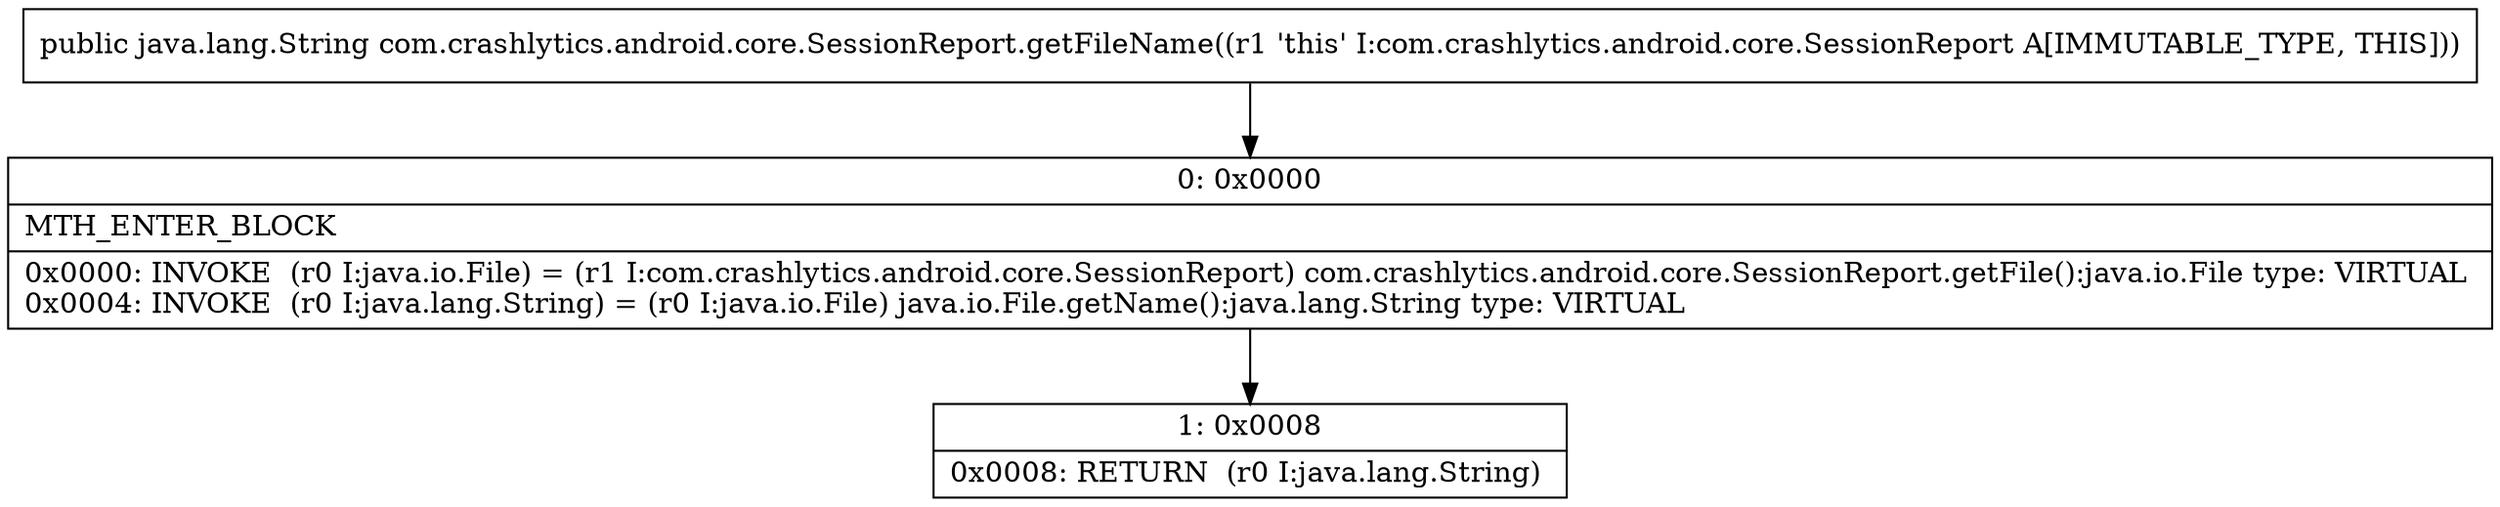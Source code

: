 digraph "CFG forcom.crashlytics.android.core.SessionReport.getFileName()Ljava\/lang\/String;" {
Node_0 [shape=record,label="{0\:\ 0x0000|MTH_ENTER_BLOCK\l|0x0000: INVOKE  (r0 I:java.io.File) = (r1 I:com.crashlytics.android.core.SessionReport) com.crashlytics.android.core.SessionReport.getFile():java.io.File type: VIRTUAL \l0x0004: INVOKE  (r0 I:java.lang.String) = (r0 I:java.io.File) java.io.File.getName():java.lang.String type: VIRTUAL \l}"];
Node_1 [shape=record,label="{1\:\ 0x0008|0x0008: RETURN  (r0 I:java.lang.String) \l}"];
MethodNode[shape=record,label="{public java.lang.String com.crashlytics.android.core.SessionReport.getFileName((r1 'this' I:com.crashlytics.android.core.SessionReport A[IMMUTABLE_TYPE, THIS])) }"];
MethodNode -> Node_0;
Node_0 -> Node_1;
}

